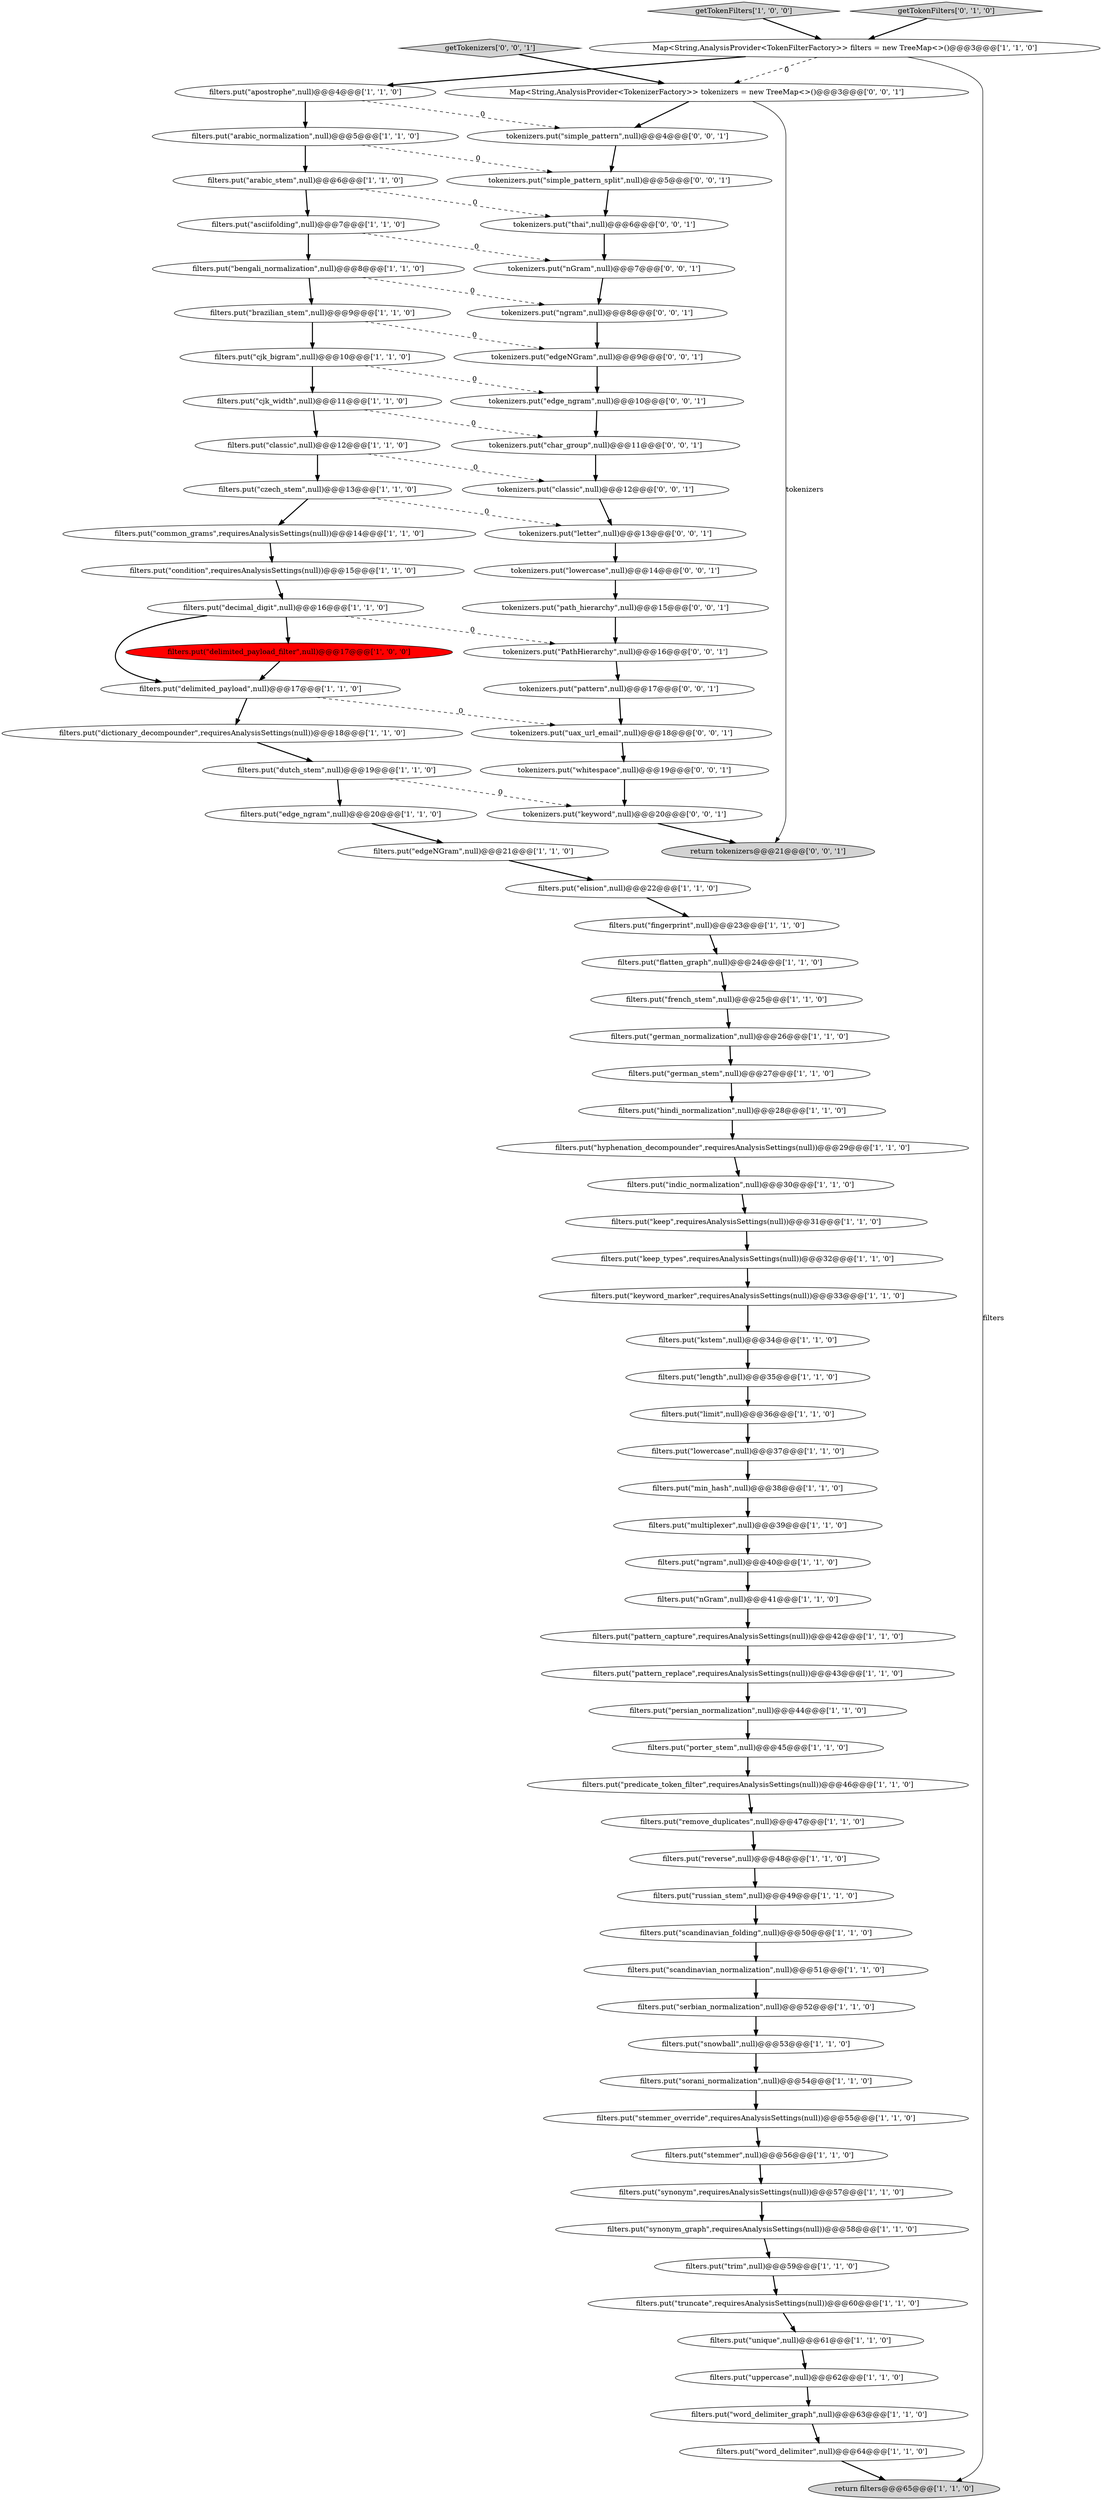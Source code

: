 digraph {
31 [style = filled, label = "filters.put(\"snowball\",null)@@@53@@@['1', '1', '0']", fillcolor = white, shape = ellipse image = "AAA0AAABBB1BBB"];
84 [style = filled, label = "tokenizers.put(\"nGram\",null)@@@7@@@['0', '0', '1']", fillcolor = white, shape = ellipse image = "AAA0AAABBB3BBB"];
44 [style = filled, label = "filters.put(\"limit\",null)@@@36@@@['1', '1', '0']", fillcolor = white, shape = ellipse image = "AAA0AAABBB1BBB"];
45 [style = filled, label = "filters.put(\"asciifolding\",null)@@@7@@@['1', '1', '0']", fillcolor = white, shape = ellipse image = "AAA0AAABBB1BBB"];
34 [style = filled, label = "filters.put(\"multiplexer\",null)@@@39@@@['1', '1', '0']", fillcolor = white, shape = ellipse image = "AAA0AAABBB1BBB"];
30 [style = filled, label = "filters.put(\"kstem\",null)@@@34@@@['1', '1', '0']", fillcolor = white, shape = ellipse image = "AAA0AAABBB1BBB"];
50 [style = filled, label = "filters.put(\"pattern_replace\",requiresAnalysisSettings(null))@@@43@@@['1', '1', '0']", fillcolor = white, shape = ellipse image = "AAA0AAABBB1BBB"];
7 [style = filled, label = "filters.put(\"indic_normalization\",null)@@@30@@@['1', '1', '0']", fillcolor = white, shape = ellipse image = "AAA0AAABBB1BBB"];
27 [style = filled, label = "filters.put(\"elision\",null)@@@22@@@['1', '1', '0']", fillcolor = white, shape = ellipse image = "AAA0AAABBB1BBB"];
23 [style = filled, label = "filters.put(\"delimited_payload_filter\",null)@@@17@@@['1', '0', '0']", fillcolor = red, shape = ellipse image = "AAA1AAABBB1BBB"];
41 [style = filled, label = "filters.put(\"brazilian_stem\",null)@@@9@@@['1', '1', '0']", fillcolor = white, shape = ellipse image = "AAA0AAABBB1BBB"];
47 [style = filled, label = "filters.put(\"apostrophe\",null)@@@4@@@['1', '1', '0']", fillcolor = white, shape = ellipse image = "AAA0AAABBB1BBB"];
61 [style = filled, label = "filters.put(\"hindi_normalization\",null)@@@28@@@['1', '1', '0']", fillcolor = white, shape = ellipse image = "AAA0AAABBB1BBB"];
22 [style = filled, label = "filters.put(\"cjk_width\",null)@@@11@@@['1', '1', '0']", fillcolor = white, shape = ellipse image = "AAA0AAABBB1BBB"];
1 [style = filled, label = "filters.put(\"delimited_payload\",null)@@@17@@@['1', '1', '0']", fillcolor = white, shape = ellipse image = "AAA0AAABBB1BBB"];
68 [style = filled, label = "tokenizers.put(\"lowercase\",null)@@@14@@@['0', '0', '1']", fillcolor = white, shape = ellipse image = "AAA0AAABBB3BBB"];
52 [style = filled, label = "filters.put(\"stemmer\",null)@@@56@@@['1', '1', '0']", fillcolor = white, shape = ellipse image = "AAA0AAABBB1BBB"];
43 [style = filled, label = "filters.put(\"length\",null)@@@35@@@['1', '1', '0']", fillcolor = white, shape = ellipse image = "AAA0AAABBB1BBB"];
85 [style = filled, label = "getTokenizers['0', '0', '1']", fillcolor = lightgray, shape = diamond image = "AAA0AAABBB3BBB"];
81 [style = filled, label = "tokenizers.put(\"simple_pattern\",null)@@@4@@@['0', '0', '1']", fillcolor = white, shape = ellipse image = "AAA0AAABBB3BBB"];
10 [style = filled, label = "filters.put(\"pattern_capture\",requiresAnalysisSettings(null))@@@42@@@['1', '1', '0']", fillcolor = white, shape = ellipse image = "AAA0AAABBB1BBB"];
4 [style = filled, label = "filters.put(\"scandinavian_normalization\",null)@@@51@@@['1', '1', '0']", fillcolor = white, shape = ellipse image = "AAA0AAABBB1BBB"];
62 [style = filled, label = "filters.put(\"uppercase\",null)@@@62@@@['1', '1', '0']", fillcolor = white, shape = ellipse image = "AAA0AAABBB1BBB"];
82 [style = filled, label = "tokenizers.put(\"letter\",null)@@@13@@@['0', '0', '1']", fillcolor = white, shape = ellipse image = "AAA0AAABBB3BBB"];
63 [style = filled, label = "filters.put(\"dictionary_decompounder\",requiresAnalysisSettings(null))@@@18@@@['1', '1', '0']", fillcolor = white, shape = ellipse image = "AAA0AAABBB1BBB"];
78 [style = filled, label = "tokenizers.put(\"keyword\",null)@@@20@@@['0', '0', '1']", fillcolor = white, shape = ellipse image = "AAA0AAABBB3BBB"];
42 [style = filled, label = "filters.put(\"ngram\",null)@@@40@@@['1', '1', '0']", fillcolor = white, shape = ellipse image = "AAA0AAABBB1BBB"];
75 [style = filled, label = "tokenizers.put(\"edge_ngram\",null)@@@10@@@['0', '0', '1']", fillcolor = white, shape = ellipse image = "AAA0AAABBB3BBB"];
25 [style = filled, label = "filters.put(\"trim\",null)@@@59@@@['1', '1', '0']", fillcolor = white, shape = ellipse image = "AAA0AAABBB1BBB"];
54 [style = filled, label = "filters.put(\"unique\",null)@@@61@@@['1', '1', '0']", fillcolor = white, shape = ellipse image = "AAA0AAABBB1BBB"];
13 [style = filled, label = "filters.put(\"edge_ngram\",null)@@@20@@@['1', '1', '0']", fillcolor = white, shape = ellipse image = "AAA0AAABBB1BBB"];
24 [style = filled, label = "filters.put(\"synonym_graph\",requiresAnalysisSettings(null))@@@58@@@['1', '1', '0']", fillcolor = white, shape = ellipse image = "AAA0AAABBB1BBB"];
3 [style = filled, label = "filters.put(\"synonym\",requiresAnalysisSettings(null))@@@57@@@['1', '1', '0']", fillcolor = white, shape = ellipse image = "AAA0AAABBB1BBB"];
59 [style = filled, label = "filters.put(\"bengali_normalization\",null)@@@8@@@['1', '1', '0']", fillcolor = white, shape = ellipse image = "AAA0AAABBB1BBB"];
40 [style = filled, label = "filters.put(\"predicate_token_filter\",requiresAnalysisSettings(null))@@@46@@@['1', '1', '0']", fillcolor = white, shape = ellipse image = "AAA0AAABBB1BBB"];
70 [style = filled, label = "tokenizers.put(\"edgeNGram\",null)@@@9@@@['0', '0', '1']", fillcolor = white, shape = ellipse image = "AAA0AAABBB3BBB"];
26 [style = filled, label = "filters.put(\"classic\",null)@@@12@@@['1', '1', '0']", fillcolor = white, shape = ellipse image = "AAA0AAABBB1BBB"];
15 [style = filled, label = "filters.put(\"keep\",requiresAnalysisSettings(null))@@@31@@@['1', '1', '0']", fillcolor = white, shape = ellipse image = "AAA0AAABBB1BBB"];
2 [style = filled, label = "filters.put(\"edgeNGram\",null)@@@21@@@['1', '1', '0']", fillcolor = white, shape = ellipse image = "AAA0AAABBB1BBB"];
28 [style = filled, label = "filters.put(\"flatten_graph\",null)@@@24@@@['1', '1', '0']", fillcolor = white, shape = ellipse image = "AAA0AAABBB1BBB"];
71 [style = filled, label = "tokenizers.put(\"thai\",null)@@@6@@@['0', '0', '1']", fillcolor = white, shape = ellipse image = "AAA0AAABBB3BBB"];
74 [style = filled, label = "tokenizers.put(\"simple_pattern_split\",null)@@@5@@@['0', '0', '1']", fillcolor = white, shape = ellipse image = "AAA0AAABBB3BBB"];
48 [style = filled, label = "filters.put(\"remove_duplicates\",null)@@@47@@@['1', '1', '0']", fillcolor = white, shape = ellipse image = "AAA0AAABBB1BBB"];
17 [style = filled, label = "filters.put(\"lowercase\",null)@@@37@@@['1', '1', '0']", fillcolor = white, shape = ellipse image = "AAA0AAABBB1BBB"];
19 [style = filled, label = "filters.put(\"word_delimiter\",null)@@@64@@@['1', '1', '0']", fillcolor = white, shape = ellipse image = "AAA0AAABBB1BBB"];
18 [style = filled, label = "filters.put(\"porter_stem\",null)@@@45@@@['1', '1', '0']", fillcolor = white, shape = ellipse image = "AAA0AAABBB1BBB"];
56 [style = filled, label = "filters.put(\"scandinavian_folding\",null)@@@50@@@['1', '1', '0']", fillcolor = white, shape = ellipse image = "AAA0AAABBB1BBB"];
39 [style = filled, label = "filters.put(\"persian_normalization\",null)@@@44@@@['1', '1', '0']", fillcolor = white, shape = ellipse image = "AAA0AAABBB1BBB"];
49 [style = filled, label = "filters.put(\"cjk_bigram\",null)@@@10@@@['1', '1', '0']", fillcolor = white, shape = ellipse image = "AAA0AAABBB1BBB"];
35 [style = filled, label = "Map<String,AnalysisProvider<TokenFilterFactory>> filters = new TreeMap<>()@@@3@@@['1', '1', '0']", fillcolor = white, shape = ellipse image = "AAA0AAABBB1BBB"];
6 [style = filled, label = "filters.put(\"word_delimiter_graph\",null)@@@63@@@['1', '1', '0']", fillcolor = white, shape = ellipse image = "AAA0AAABBB1BBB"];
37 [style = filled, label = "filters.put(\"stemmer_override\",requiresAnalysisSettings(null))@@@55@@@['1', '1', '0']", fillcolor = white, shape = ellipse image = "AAA0AAABBB1BBB"];
57 [style = filled, label = "filters.put(\"russian_stem\",null)@@@49@@@['1', '1', '0']", fillcolor = white, shape = ellipse image = "AAA0AAABBB1BBB"];
55 [style = filled, label = "filters.put(\"czech_stem\",null)@@@13@@@['1', '1', '0']", fillcolor = white, shape = ellipse image = "AAA0AAABBB1BBB"];
16 [style = filled, label = "filters.put(\"dutch_stem\",null)@@@19@@@['1', '1', '0']", fillcolor = white, shape = ellipse image = "AAA0AAABBB1BBB"];
72 [style = filled, label = "Map<String,AnalysisProvider<TokenizerFactory>> tokenizers = new TreeMap<>()@@@3@@@['0', '0', '1']", fillcolor = white, shape = ellipse image = "AAA0AAABBB3BBB"];
21 [style = filled, label = "filters.put(\"arabic_stem\",null)@@@6@@@['1', '1', '0']", fillcolor = white, shape = ellipse image = "AAA0AAABBB1BBB"];
77 [style = filled, label = "tokenizers.put(\"uax_url_email\",null)@@@18@@@['0', '0', '1']", fillcolor = white, shape = ellipse image = "AAA0AAABBB3BBB"];
38 [style = filled, label = "getTokenFilters['1', '0', '0']", fillcolor = lightgray, shape = diamond image = "AAA0AAABBB1BBB"];
32 [style = filled, label = "filters.put(\"keyword_marker\",requiresAnalysisSettings(null))@@@33@@@['1', '1', '0']", fillcolor = white, shape = ellipse image = "AAA0AAABBB1BBB"];
66 [style = filled, label = "tokenizers.put(\"path_hierarchy\",null)@@@15@@@['0', '0', '1']", fillcolor = white, shape = ellipse image = "AAA0AAABBB3BBB"];
5 [style = filled, label = "filters.put(\"truncate\",requiresAnalysisSettings(null))@@@60@@@['1', '1', '0']", fillcolor = white, shape = ellipse image = "AAA0AAABBB1BBB"];
9 [style = filled, label = "filters.put(\"keep_types\",requiresAnalysisSettings(null))@@@32@@@['1', '1', '0']", fillcolor = white, shape = ellipse image = "AAA0AAABBB1BBB"];
29 [style = filled, label = "filters.put(\"reverse\",null)@@@48@@@['1', '1', '0']", fillcolor = white, shape = ellipse image = "AAA0AAABBB1BBB"];
36 [style = filled, label = "filters.put(\"german_stem\",null)@@@27@@@['1', '1', '0']", fillcolor = white, shape = ellipse image = "AAA0AAABBB1BBB"];
20 [style = filled, label = "filters.put(\"decimal_digit\",null)@@@16@@@['1', '1', '0']", fillcolor = white, shape = ellipse image = "AAA0AAABBB1BBB"];
12 [style = filled, label = "filters.put(\"nGram\",null)@@@41@@@['1', '1', '0']", fillcolor = white, shape = ellipse image = "AAA0AAABBB1BBB"];
14 [style = filled, label = "filters.put(\"german_normalization\",null)@@@26@@@['1', '1', '0']", fillcolor = white, shape = ellipse image = "AAA0AAABBB1BBB"];
58 [style = filled, label = "filters.put(\"fingerprint\",null)@@@23@@@['1', '1', '0']", fillcolor = white, shape = ellipse image = "AAA0AAABBB1BBB"];
51 [style = filled, label = "return filters@@@65@@@['1', '1', '0']", fillcolor = lightgray, shape = ellipse image = "AAA0AAABBB1BBB"];
0 [style = filled, label = "filters.put(\"common_grams\",requiresAnalysisSettings(null))@@@14@@@['1', '1', '0']", fillcolor = white, shape = ellipse image = "AAA0AAABBB1BBB"];
33 [style = filled, label = "filters.put(\"condition\",requiresAnalysisSettings(null))@@@15@@@['1', '1', '0']", fillcolor = white, shape = ellipse image = "AAA0AAABBB1BBB"];
67 [style = filled, label = "tokenizers.put(\"classic\",null)@@@12@@@['0', '0', '1']", fillcolor = white, shape = ellipse image = "AAA0AAABBB3BBB"];
11 [style = filled, label = "filters.put(\"sorani_normalization\",null)@@@54@@@['1', '1', '0']", fillcolor = white, shape = ellipse image = "AAA0AAABBB1BBB"];
8 [style = filled, label = "filters.put(\"serbian_normalization\",null)@@@52@@@['1', '1', '0']", fillcolor = white, shape = ellipse image = "AAA0AAABBB1BBB"];
65 [style = filled, label = "getTokenFilters['0', '1', '0']", fillcolor = lightgray, shape = diamond image = "AAA0AAABBB2BBB"];
73 [style = filled, label = "tokenizers.put(\"ngram\",null)@@@8@@@['0', '0', '1']", fillcolor = white, shape = ellipse image = "AAA0AAABBB3BBB"];
46 [style = filled, label = "filters.put(\"french_stem\",null)@@@25@@@['1', '1', '0']", fillcolor = white, shape = ellipse image = "AAA0AAABBB1BBB"];
60 [style = filled, label = "filters.put(\"min_hash\",null)@@@38@@@['1', '1', '0']", fillcolor = white, shape = ellipse image = "AAA0AAABBB1BBB"];
76 [style = filled, label = "return tokenizers@@@21@@@['0', '0', '1']", fillcolor = lightgray, shape = ellipse image = "AAA0AAABBB3BBB"];
69 [style = filled, label = "tokenizers.put(\"pattern\",null)@@@17@@@['0', '0', '1']", fillcolor = white, shape = ellipse image = "AAA0AAABBB3BBB"];
64 [style = filled, label = "filters.put(\"arabic_normalization\",null)@@@5@@@['1', '1', '0']", fillcolor = white, shape = ellipse image = "AAA0AAABBB1BBB"];
79 [style = filled, label = "tokenizers.put(\"char_group\",null)@@@11@@@['0', '0', '1']", fillcolor = white, shape = ellipse image = "AAA0AAABBB3BBB"];
80 [style = filled, label = "tokenizers.put(\"PathHierarchy\",null)@@@16@@@['0', '0', '1']", fillcolor = white, shape = ellipse image = "AAA0AAABBB3BBB"];
53 [style = filled, label = "filters.put(\"hyphenation_decompounder\",requiresAnalysisSettings(null))@@@29@@@['1', '1', '0']", fillcolor = white, shape = ellipse image = "AAA0AAABBB1BBB"];
83 [style = filled, label = "tokenizers.put(\"whitespace\",null)@@@19@@@['0', '0', '1']", fillcolor = white, shape = ellipse image = "AAA0AAABBB3BBB"];
58->28 [style = bold, label=""];
64->21 [style = bold, label=""];
3->24 [style = bold, label=""];
48->29 [style = bold, label=""];
68->66 [style = bold, label=""];
27->58 [style = bold, label=""];
1->77 [style = dashed, label="0"];
49->22 [style = bold, label=""];
22->79 [style = dashed, label="0"];
39->18 [style = bold, label=""];
62->6 [style = bold, label=""];
35->72 [style = dashed, label="0"];
12->10 [style = bold, label=""];
45->84 [style = dashed, label="0"];
82->68 [style = bold, label=""];
16->78 [style = dashed, label="0"];
83->78 [style = bold, label=""];
66->80 [style = bold, label=""];
4->8 [style = bold, label=""];
43->44 [style = bold, label=""];
10->50 [style = bold, label=""];
47->64 [style = bold, label=""];
55->82 [style = dashed, label="0"];
9->32 [style = bold, label=""];
45->59 [style = bold, label=""];
11->37 [style = bold, label=""];
54->62 [style = bold, label=""];
41->49 [style = bold, label=""];
34->42 [style = bold, label=""];
67->82 [style = bold, label=""];
69->77 [style = bold, label=""];
44->17 [style = bold, label=""];
50->39 [style = bold, label=""];
31->11 [style = bold, label=""];
21->71 [style = dashed, label="0"];
21->45 [style = bold, label=""];
20->23 [style = bold, label=""];
15->9 [style = bold, label=""];
70->75 [style = bold, label=""];
26->67 [style = dashed, label="0"];
71->84 [style = bold, label=""];
2->27 [style = bold, label=""];
46->14 [style = bold, label=""];
47->81 [style = dashed, label="0"];
64->74 [style = dashed, label="0"];
75->79 [style = bold, label=""];
63->16 [style = bold, label=""];
38->35 [style = bold, label=""];
1->63 [style = bold, label=""];
29->57 [style = bold, label=""];
35->51 [style = solid, label="filters"];
14->36 [style = bold, label=""];
20->80 [style = dashed, label="0"];
22->26 [style = bold, label=""];
16->13 [style = bold, label=""];
8->31 [style = bold, label=""];
30->43 [style = bold, label=""];
18->40 [style = bold, label=""];
17->60 [style = bold, label=""];
65->35 [style = bold, label=""];
84->73 [style = bold, label=""];
20->1 [style = bold, label=""];
73->70 [style = bold, label=""];
32->30 [style = bold, label=""];
26->55 [style = bold, label=""];
72->81 [style = bold, label=""];
41->70 [style = dashed, label="0"];
24->25 [style = bold, label=""];
59->73 [style = dashed, label="0"];
81->74 [style = bold, label=""];
77->83 [style = bold, label=""];
7->15 [style = bold, label=""];
25->5 [style = bold, label=""];
79->67 [style = bold, label=""];
37->52 [style = bold, label=""];
19->51 [style = bold, label=""];
13->2 [style = bold, label=""];
5->54 [style = bold, label=""];
33->20 [style = bold, label=""];
40->48 [style = bold, label=""];
85->72 [style = bold, label=""];
74->71 [style = bold, label=""];
55->0 [style = bold, label=""];
42->12 [style = bold, label=""];
6->19 [style = bold, label=""];
57->56 [style = bold, label=""];
28->46 [style = bold, label=""];
61->53 [style = bold, label=""];
56->4 [style = bold, label=""];
53->7 [style = bold, label=""];
0->33 [style = bold, label=""];
60->34 [style = bold, label=""];
72->76 [style = solid, label="tokenizers"];
35->47 [style = bold, label=""];
23->1 [style = bold, label=""];
80->69 [style = bold, label=""];
49->75 [style = dashed, label="0"];
36->61 [style = bold, label=""];
52->3 [style = bold, label=""];
78->76 [style = bold, label=""];
59->41 [style = bold, label=""];
}
